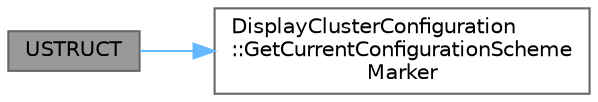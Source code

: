 digraph "USTRUCT"
{
 // INTERACTIVE_SVG=YES
 // LATEX_PDF_SIZE
  bgcolor="transparent";
  edge [fontname=Helvetica,fontsize=10,labelfontname=Helvetica,labelfontsize=10];
  node [fontname=Helvetica,fontsize=10,shape=box,height=0.2,width=0.4];
  rankdir="LR";
  Node1 [id="Node000001",label="USTRUCT",height=0.2,width=0.4,color="gray40", fillcolor="grey60", style="filled", fontcolor="black",tooltip=" "];
  Node1 -> Node2 [id="edge1_Node000001_Node000002",color="steelblue1",style="solid",tooltip=" "];
  Node2 [id="Node000002",label="DisplayClusterConfiguration\l::GetCurrentConfigurationScheme\lMarker",height=0.2,width=0.4,color="grey40", fillcolor="white", style="filled",URL="$d8/d17/namespaceDisplayClusterConfiguration.html#ad72e1b2c0b11a60fcd2959d0d52852c0",tooltip=" "];
}
